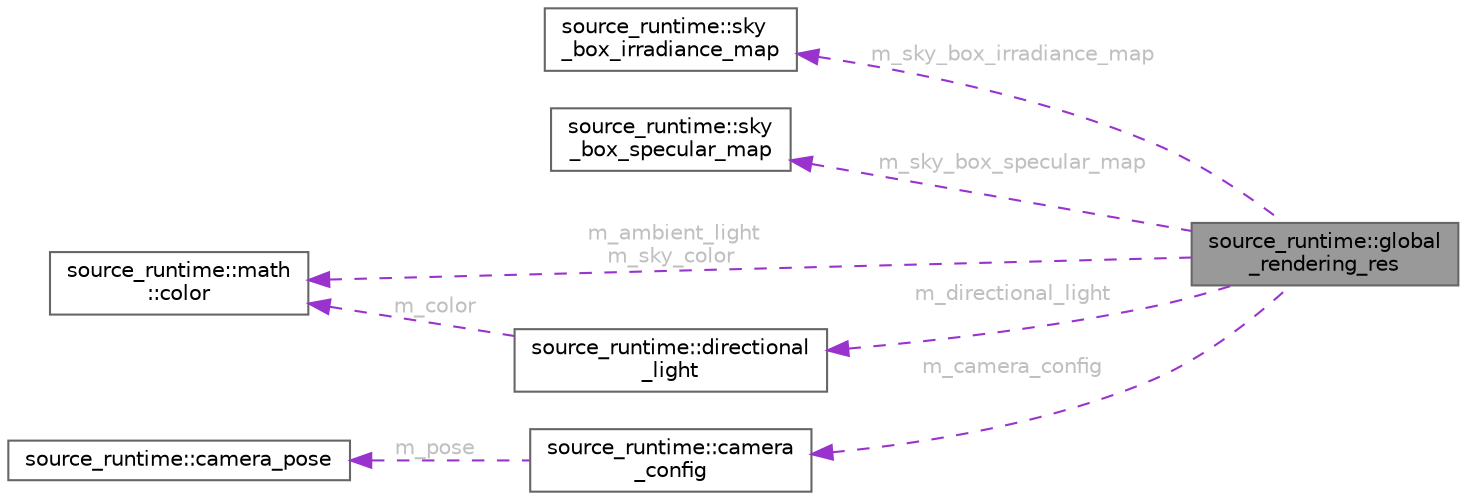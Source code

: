 digraph "source_runtime::global_rendering_res"
{
 // LATEX_PDF_SIZE
  bgcolor="transparent";
  edge [fontname=Helvetica,fontsize=10,labelfontname=Helvetica,labelfontsize=10];
  node [fontname=Helvetica,fontsize=10,shape=box,height=0.2,width=0.4];
  rankdir="LR";
  Node1 [id="Node000001",label="source_runtime::global\l_rendering_res",height=0.2,width=0.4,color="gray40", fillcolor="grey60", style="filled", fontcolor="black",tooltip=" "];
  Node2 -> Node1 [id="edge1_Node000001_Node000002",dir="back",color="darkorchid3",style="dashed",tooltip=" ",label=" m_sky_box_irradiance_map",fontcolor="grey" ];
  Node2 [id="Node000002",label="source_runtime::sky\l_box_irradiance_map",height=0.2,width=0.4,color="gray40", fillcolor="white", style="filled",URL="$classsource__runtime_1_1sky__box__irradiance__map.html",tooltip=" "];
  Node3 -> Node1 [id="edge2_Node000001_Node000003",dir="back",color="darkorchid3",style="dashed",tooltip=" ",label=" m_sky_box_specular_map",fontcolor="grey" ];
  Node3 [id="Node000003",label="source_runtime::sky\l_box_specular_map",height=0.2,width=0.4,color="gray40", fillcolor="white", style="filled",URL="$classsource__runtime_1_1sky__box__specular__map.html",tooltip=" "];
  Node4 -> Node1 [id="edge3_Node000001_Node000004",dir="back",color="darkorchid3",style="dashed",tooltip=" ",label=" m_ambient_light\nm_sky_color",fontcolor="grey" ];
  Node4 [id="Node000004",label="source_runtime::math\l::color",height=0.2,width=0.4,color="gray40", fillcolor="white", style="filled",URL="$classsource__runtime_1_1math_1_1color.html",tooltip=" "];
  Node5 -> Node1 [id="edge4_Node000001_Node000005",dir="back",color="darkorchid3",style="dashed",tooltip=" ",label=" m_camera_config",fontcolor="grey" ];
  Node5 [id="Node000005",label="source_runtime::camera\l_config",height=0.2,width=0.4,color="gray40", fillcolor="white", style="filled",URL="$classsource__runtime_1_1camera__config.html",tooltip=" "];
  Node6 -> Node5 [id="edge5_Node000005_Node000006",dir="back",color="darkorchid3",style="dashed",tooltip=" ",label=" m_pose",fontcolor="grey" ];
  Node6 [id="Node000006",label="source_runtime::camera_pose",height=0.2,width=0.4,color="gray40", fillcolor="white", style="filled",URL="$classsource__runtime_1_1camera__pose.html",tooltip=" "];
  Node7 -> Node1 [id="edge6_Node000001_Node000007",dir="back",color="darkorchid3",style="dashed",tooltip=" ",label=" m_directional_light",fontcolor="grey" ];
  Node7 [id="Node000007",label="source_runtime::directional\l_light",height=0.2,width=0.4,color="gray40", fillcolor="white", style="filled",URL="$classsource__runtime_1_1directional__light.html",tooltip=" "];
  Node4 -> Node7 [id="edge7_Node000007_Node000004",dir="back",color="darkorchid3",style="dashed",tooltip=" ",label=" m_color",fontcolor="grey" ];
}
